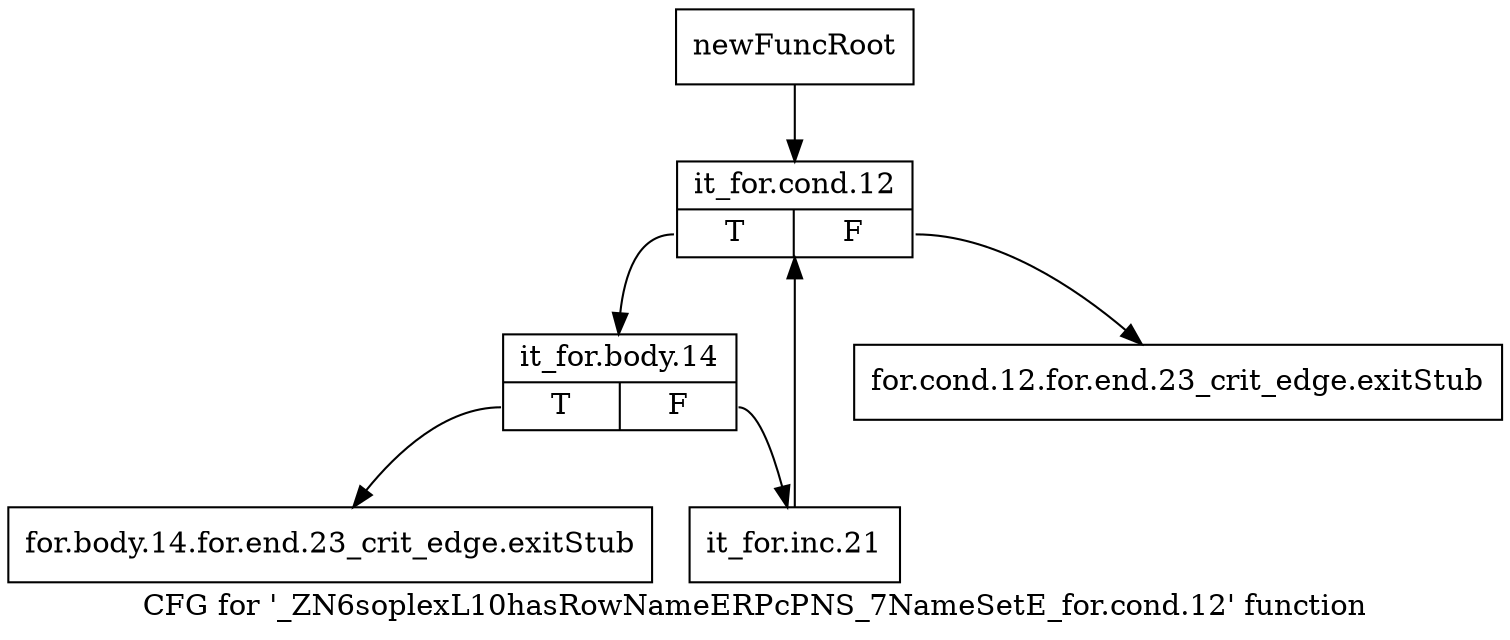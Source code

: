 digraph "CFG for '_ZN6soplexL10hasRowNameERPcPNS_7NameSetE_for.cond.12' function" {
	label="CFG for '_ZN6soplexL10hasRowNameERPcPNS_7NameSetE_for.cond.12' function";

	Node0x2e47bf0 [shape=record,label="{newFuncRoot}"];
	Node0x2e47bf0 -> Node0x2e47ce0;
	Node0x2e47c40 [shape=record,label="{for.cond.12.for.end.23_crit_edge.exitStub}"];
	Node0x2e47c90 [shape=record,label="{for.body.14.for.end.23_crit_edge.exitStub}"];
	Node0x2e47ce0 [shape=record,label="{it_for.cond.12|{<s0>T|<s1>F}}"];
	Node0x2e47ce0:s0 -> Node0x2e47d30;
	Node0x2e47ce0:s1 -> Node0x2e47c40;
	Node0x2e47d30 [shape=record,label="{it_for.body.14|{<s0>T|<s1>F}}"];
	Node0x2e47d30:s0 -> Node0x2e47c90;
	Node0x2e47d30:s1 -> Node0x2e47d80;
	Node0x2e47d80 [shape=record,label="{it_for.inc.21}"];
	Node0x2e47d80 -> Node0x2e47ce0;
}
